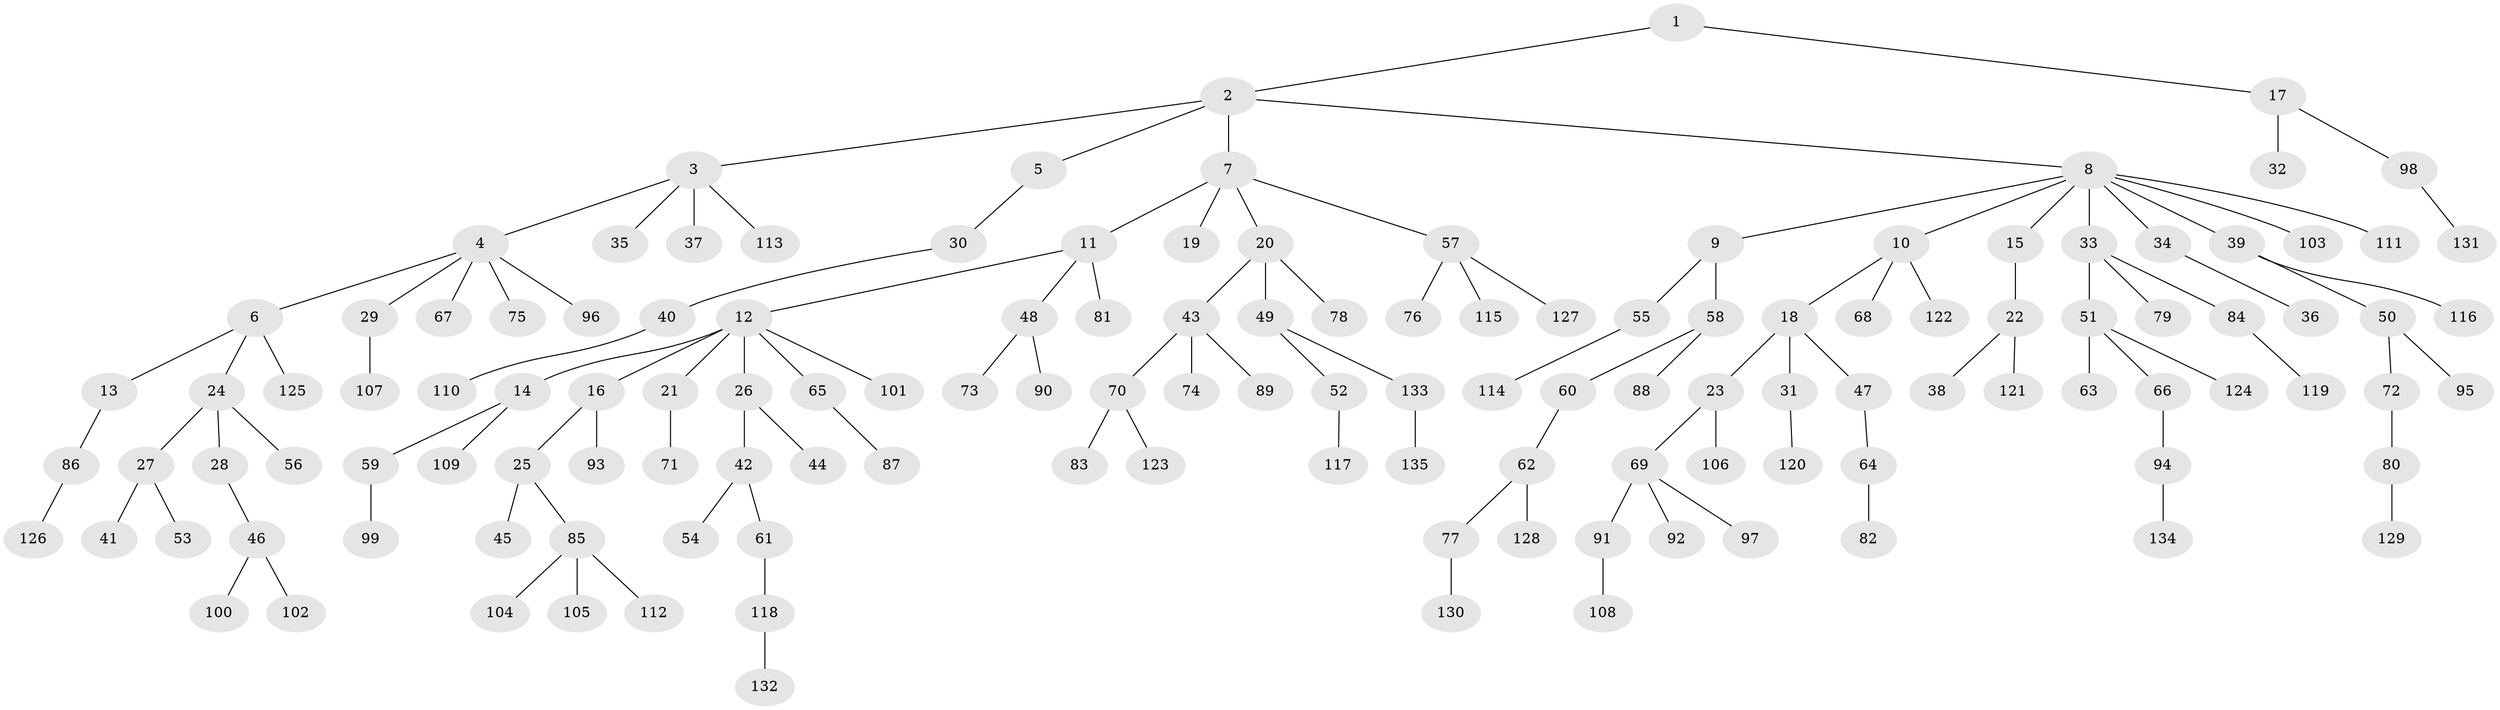 // coarse degree distribution, {5: 0.020618556701030927, 4: 0.041237113402061855, 2: 0.21649484536082475, 3: 0.16494845360824742, 7: 0.020618556701030927, 11: 0.010309278350515464, 1: 0.5257731958762887}
// Generated by graph-tools (version 1.1) at 2025/42/03/06/25 10:42:03]
// undirected, 135 vertices, 134 edges
graph export_dot {
graph [start="1"]
  node [color=gray90,style=filled];
  1;
  2;
  3;
  4;
  5;
  6;
  7;
  8;
  9;
  10;
  11;
  12;
  13;
  14;
  15;
  16;
  17;
  18;
  19;
  20;
  21;
  22;
  23;
  24;
  25;
  26;
  27;
  28;
  29;
  30;
  31;
  32;
  33;
  34;
  35;
  36;
  37;
  38;
  39;
  40;
  41;
  42;
  43;
  44;
  45;
  46;
  47;
  48;
  49;
  50;
  51;
  52;
  53;
  54;
  55;
  56;
  57;
  58;
  59;
  60;
  61;
  62;
  63;
  64;
  65;
  66;
  67;
  68;
  69;
  70;
  71;
  72;
  73;
  74;
  75;
  76;
  77;
  78;
  79;
  80;
  81;
  82;
  83;
  84;
  85;
  86;
  87;
  88;
  89;
  90;
  91;
  92;
  93;
  94;
  95;
  96;
  97;
  98;
  99;
  100;
  101;
  102;
  103;
  104;
  105;
  106;
  107;
  108;
  109;
  110;
  111;
  112;
  113;
  114;
  115;
  116;
  117;
  118;
  119;
  120;
  121;
  122;
  123;
  124;
  125;
  126;
  127;
  128;
  129;
  130;
  131;
  132;
  133;
  134;
  135;
  1 -- 2;
  1 -- 17;
  2 -- 3;
  2 -- 5;
  2 -- 7;
  2 -- 8;
  3 -- 4;
  3 -- 35;
  3 -- 37;
  3 -- 113;
  4 -- 6;
  4 -- 29;
  4 -- 67;
  4 -- 75;
  4 -- 96;
  5 -- 30;
  6 -- 13;
  6 -- 24;
  6 -- 125;
  7 -- 11;
  7 -- 19;
  7 -- 20;
  7 -- 57;
  8 -- 9;
  8 -- 10;
  8 -- 15;
  8 -- 33;
  8 -- 34;
  8 -- 39;
  8 -- 103;
  8 -- 111;
  9 -- 55;
  9 -- 58;
  10 -- 18;
  10 -- 68;
  10 -- 122;
  11 -- 12;
  11 -- 48;
  11 -- 81;
  12 -- 14;
  12 -- 16;
  12 -- 21;
  12 -- 26;
  12 -- 65;
  12 -- 101;
  13 -- 86;
  14 -- 59;
  14 -- 109;
  15 -- 22;
  16 -- 25;
  16 -- 93;
  17 -- 32;
  17 -- 98;
  18 -- 23;
  18 -- 31;
  18 -- 47;
  20 -- 43;
  20 -- 49;
  20 -- 78;
  21 -- 71;
  22 -- 38;
  22 -- 121;
  23 -- 69;
  23 -- 106;
  24 -- 27;
  24 -- 28;
  24 -- 56;
  25 -- 45;
  25 -- 85;
  26 -- 42;
  26 -- 44;
  27 -- 41;
  27 -- 53;
  28 -- 46;
  29 -- 107;
  30 -- 40;
  31 -- 120;
  33 -- 51;
  33 -- 79;
  33 -- 84;
  34 -- 36;
  39 -- 50;
  39 -- 116;
  40 -- 110;
  42 -- 54;
  42 -- 61;
  43 -- 70;
  43 -- 74;
  43 -- 89;
  46 -- 100;
  46 -- 102;
  47 -- 64;
  48 -- 73;
  48 -- 90;
  49 -- 52;
  49 -- 133;
  50 -- 72;
  50 -- 95;
  51 -- 63;
  51 -- 66;
  51 -- 124;
  52 -- 117;
  55 -- 114;
  57 -- 76;
  57 -- 115;
  57 -- 127;
  58 -- 60;
  58 -- 88;
  59 -- 99;
  60 -- 62;
  61 -- 118;
  62 -- 77;
  62 -- 128;
  64 -- 82;
  65 -- 87;
  66 -- 94;
  69 -- 91;
  69 -- 92;
  69 -- 97;
  70 -- 83;
  70 -- 123;
  72 -- 80;
  77 -- 130;
  80 -- 129;
  84 -- 119;
  85 -- 104;
  85 -- 105;
  85 -- 112;
  86 -- 126;
  91 -- 108;
  94 -- 134;
  98 -- 131;
  118 -- 132;
  133 -- 135;
}

